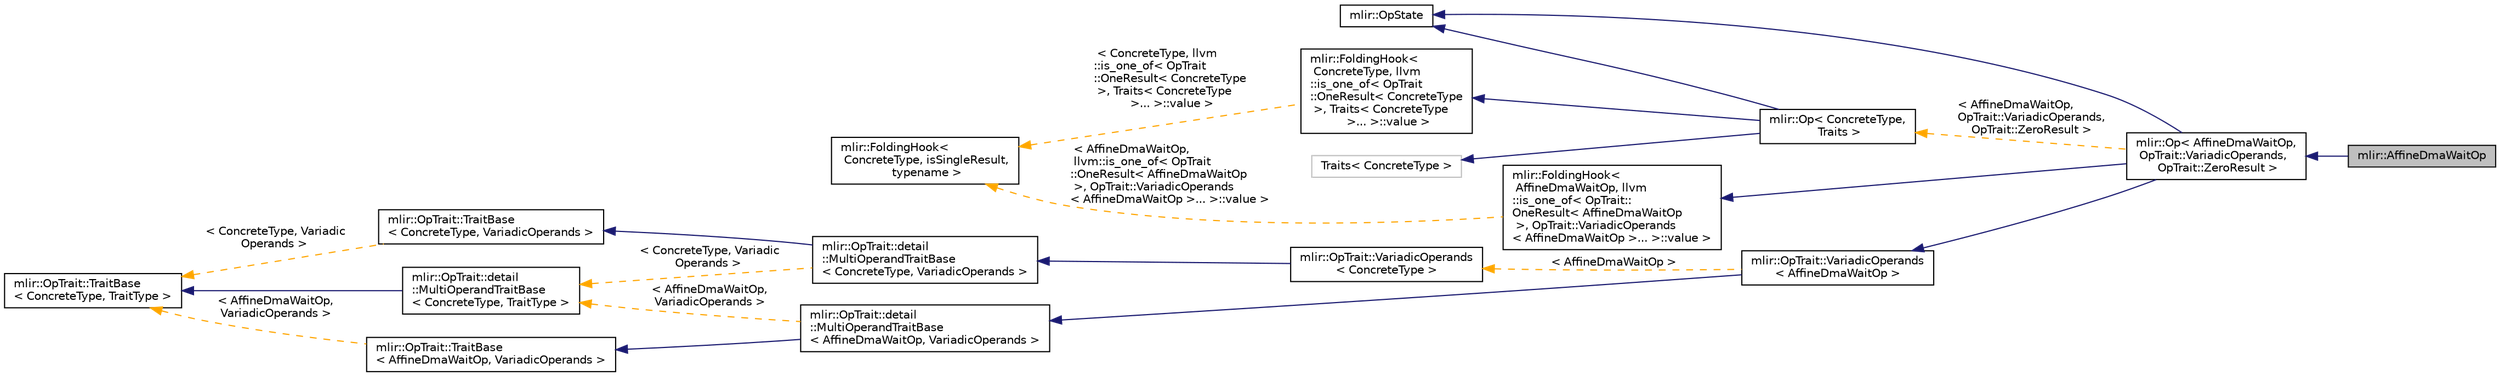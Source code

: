digraph "mlir::AffineDmaWaitOp"
{
  bgcolor="transparent";
  edge [fontname="Helvetica",fontsize="10",labelfontname="Helvetica",labelfontsize="10"];
  node [fontname="Helvetica",fontsize="10",shape=record];
  rankdir="LR";
  Node0 [label="mlir::AffineDmaWaitOp",height=0.2,width=0.4,color="black", fillcolor="grey75", style="filled", fontcolor="black"];
  Node1 -> Node0 [dir="back",color="midnightblue",fontsize="10",style="solid",fontname="Helvetica"];
  Node1 [label="mlir::Op\< AffineDmaWaitOp,\l OpTrait::VariadicOperands,\l OpTrait::ZeroResult \>",height=0.2,width=0.4,color="black",URL="$classmlir_1_1Op.html"];
  Node2 -> Node1 [dir="back",color="midnightblue",fontsize="10",style="solid",fontname="Helvetica"];
  Node2 [label="mlir::OpState",height=0.2,width=0.4,color="black",URL="$classmlir_1_1OpState.html",tooltip="This is the concrete base class that holds the operation pointer and has non-generic methods that onl..."];
  Node3 -> Node1 [dir="back",color="midnightblue",fontsize="10",style="solid",fontname="Helvetica"];
  Node3 [label="mlir::OpTrait::VariadicOperands\l\< AffineDmaWaitOp \>",height=0.2,width=0.4,color="black",URL="$classmlir_1_1OpTrait_1_1VariadicOperands.html"];
  Node4 -> Node3 [dir="back",color="midnightblue",fontsize="10",style="solid",fontname="Helvetica"];
  Node4 [label="mlir::OpTrait::detail\l::MultiOperandTraitBase\l\< AffineDmaWaitOp, VariadicOperands \>",height=0.2,width=0.4,color="black",URL="$structmlir_1_1OpTrait_1_1detail_1_1MultiOperandTraitBase.html"];
  Node5 -> Node4 [dir="back",color="midnightblue",fontsize="10",style="solid",fontname="Helvetica"];
  Node5 [label="mlir::OpTrait::TraitBase\l\< AffineDmaWaitOp, VariadicOperands \>",height=0.2,width=0.4,color="black",URL="$classmlir_1_1OpTrait_1_1TraitBase.html"];
  Node6 -> Node5 [dir="back",color="orange",fontsize="10",style="dashed",label=" \< AffineDmaWaitOp,\l VariadicOperands \>" ,fontname="Helvetica"];
  Node6 [label="mlir::OpTrait::TraitBase\l\< ConcreteType, TraitType \>",height=0.2,width=0.4,color="black",URL="$classmlir_1_1OpTrait_1_1TraitBase.html",tooltip="Helper class for implementing traits. "];
  Node7 -> Node4 [dir="back",color="orange",fontsize="10",style="dashed",label=" \< AffineDmaWaitOp,\l VariadicOperands \>" ,fontname="Helvetica"];
  Node7 [label="mlir::OpTrait::detail\l::MultiOperandTraitBase\l\< ConcreteType, TraitType \>",height=0.2,width=0.4,color="black",URL="$structmlir_1_1OpTrait_1_1detail_1_1MultiOperandTraitBase.html",tooltip="Utility trait base that provides accessors for derived traits that have multiple operands. "];
  Node6 -> Node7 [dir="back",color="midnightblue",fontsize="10",style="solid",fontname="Helvetica"];
  Node8 -> Node3 [dir="back",color="orange",fontsize="10",style="dashed",label=" \< AffineDmaWaitOp \>" ,fontname="Helvetica"];
  Node8 [label="mlir::OpTrait::VariadicOperands\l\< ConcreteType \>",height=0.2,width=0.4,color="black",URL="$classmlir_1_1OpTrait_1_1VariadicOperands.html",tooltip="This class provides the API for ops which have an unknown number of SSA operands. ..."];
  Node9 -> Node8 [dir="back",color="midnightblue",fontsize="10",style="solid",fontname="Helvetica"];
  Node9 [label="mlir::OpTrait::detail\l::MultiOperandTraitBase\l\< ConcreteType, VariadicOperands \>",height=0.2,width=0.4,color="black",URL="$structmlir_1_1OpTrait_1_1detail_1_1MultiOperandTraitBase.html"];
  Node10 -> Node9 [dir="back",color="midnightblue",fontsize="10",style="solid",fontname="Helvetica"];
  Node10 [label="mlir::OpTrait::TraitBase\l\< ConcreteType, VariadicOperands \>",height=0.2,width=0.4,color="black",URL="$classmlir_1_1OpTrait_1_1TraitBase.html"];
  Node6 -> Node10 [dir="back",color="orange",fontsize="10",style="dashed",label=" \< ConcreteType, Variadic\lOperands \>" ,fontname="Helvetica"];
  Node7 -> Node9 [dir="back",color="orange",fontsize="10",style="dashed",label=" \< ConcreteType, Variadic\lOperands \>" ,fontname="Helvetica"];
  Node11 -> Node1 [dir="back",color="midnightblue",fontsize="10",style="solid",fontname="Helvetica"];
  Node11 [label="mlir::FoldingHook\<\l AffineDmaWaitOp, llvm\l::is_one_of\< OpTrait::\lOneResult\< AffineDmaWaitOp\l \>, OpTrait::VariadicOperands\l\< AffineDmaWaitOp \>... \>::value \>",height=0.2,width=0.4,color="black",URL="$classmlir_1_1FoldingHook.html"];
  Node12 -> Node11 [dir="back",color="orange",fontsize="10",style="dashed",label=" \< AffineDmaWaitOp,\l llvm::is_one_of\< OpTrait\l::OneResult\< AffineDmaWaitOp\l \>, OpTrait::VariadicOperands\l\< AffineDmaWaitOp \>... \>::value \>" ,fontname="Helvetica"];
  Node12 [label="mlir::FoldingHook\<\l ConcreteType, isSingleResult,\l typename \>",height=0.2,width=0.4,color="black",URL="$classmlir_1_1FoldingHook.html",tooltip="This template defines the foldHook as used by AbstractOperation. "];
  Node13 -> Node1 [dir="back",color="orange",fontsize="10",style="dashed",label=" \< AffineDmaWaitOp,\l OpTrait::VariadicOperands,\l OpTrait::ZeroResult \>" ,fontname="Helvetica"];
  Node13 [label="mlir::Op\< ConcreteType,\l Traits \>",height=0.2,width=0.4,color="black",URL="$classmlir_1_1Op.html",tooltip="This provides public APIs that all operations should have. "];
  Node2 -> Node13 [dir="back",color="midnightblue",fontsize="10",style="solid",fontname="Helvetica"];
  Node14 -> Node13 [dir="back",color="midnightblue",fontsize="10",style="solid",fontname="Helvetica"];
  Node14 [label="Traits\< ConcreteType \>",height=0.2,width=0.4,color="grey75"];
  Node15 -> Node13 [dir="back",color="midnightblue",fontsize="10",style="solid",fontname="Helvetica"];
  Node15 [label="mlir::FoldingHook\<\l ConcreteType, llvm\l::is_one_of\< OpTrait\l::OneResult\< ConcreteType\l \>, Traits\< ConcreteType\l \>... \>::value \>",height=0.2,width=0.4,color="black",URL="$classmlir_1_1FoldingHook.html"];
  Node12 -> Node15 [dir="back",color="orange",fontsize="10",style="dashed",label=" \< ConcreteType, llvm\l::is_one_of\< OpTrait\l::OneResult\< ConcreteType\l \>, Traits\< ConcreteType\l \>... \>::value \>" ,fontname="Helvetica"];
}
